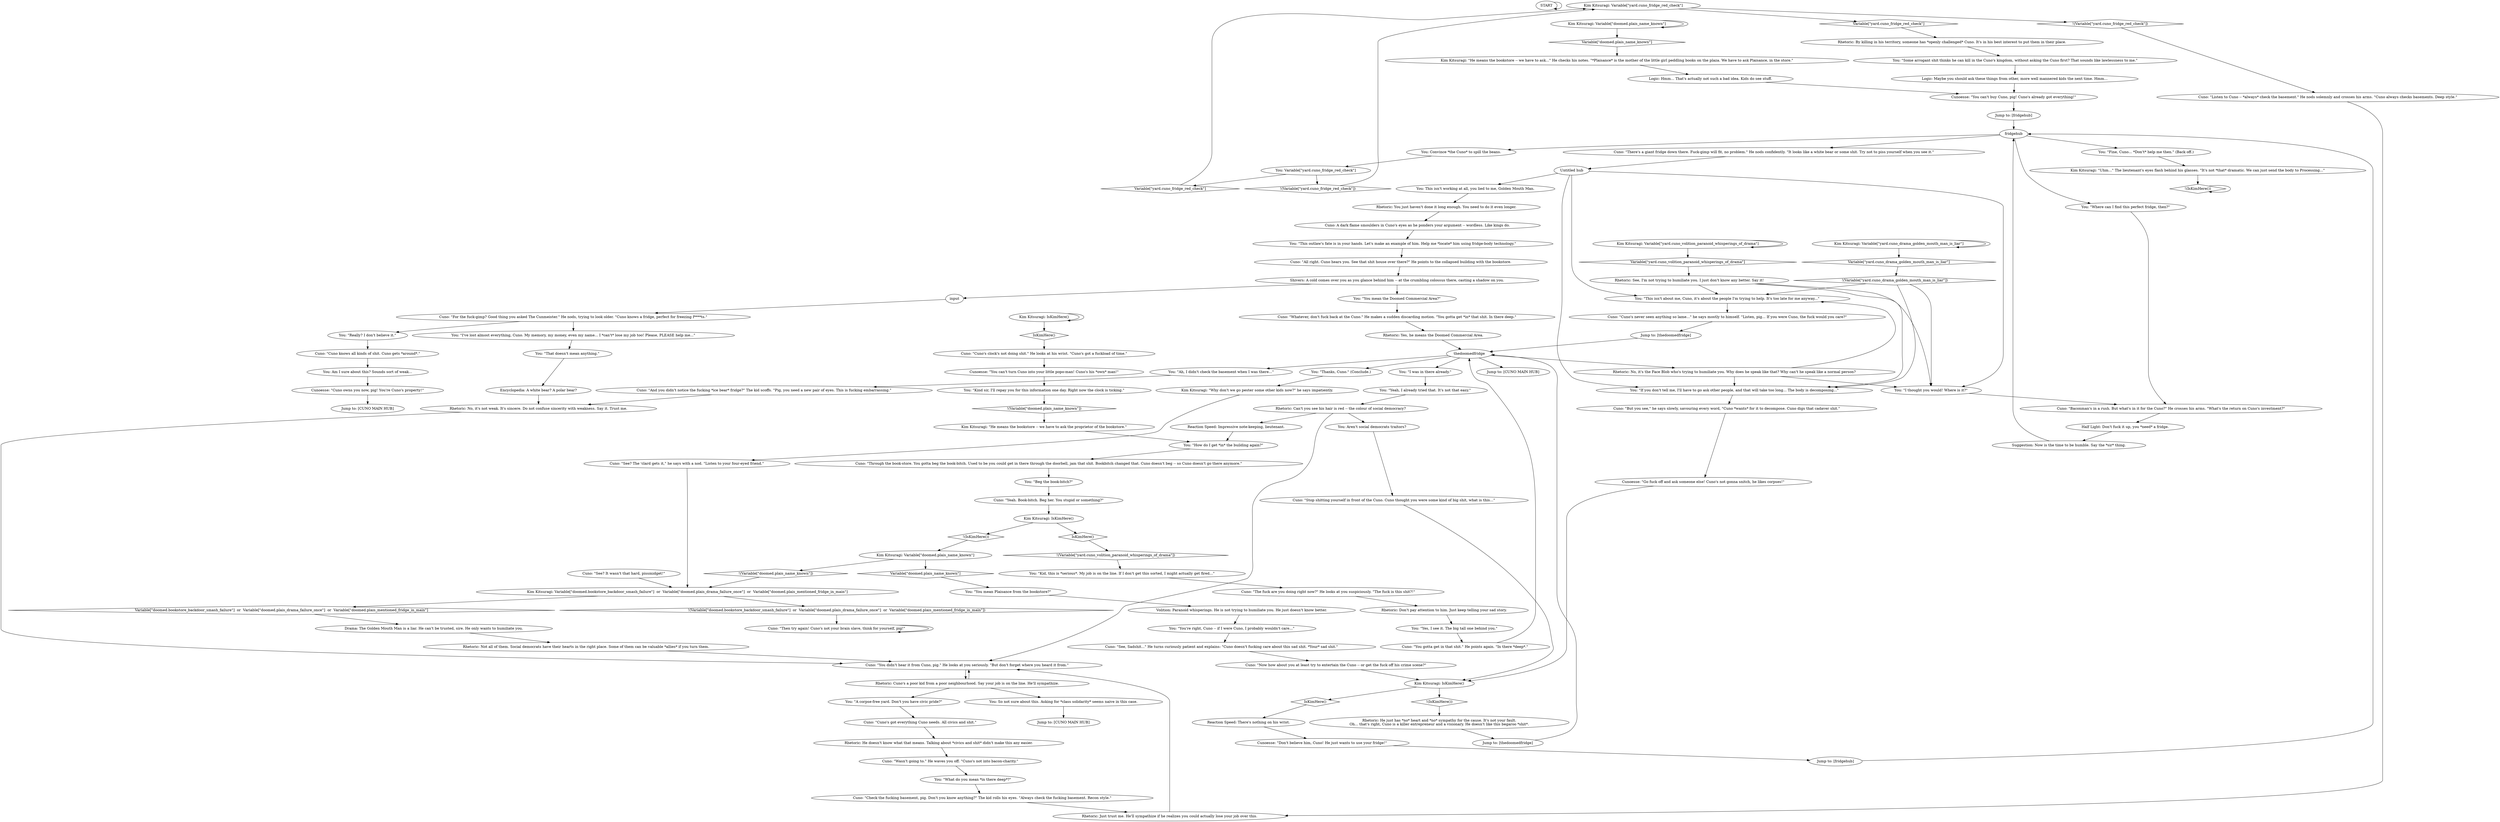 # YARD / CUNO FRIDGE
# Ask if Cuno knows a place you could stash the dead body.
# ==================================================
digraph G {
	  0 [label="START"];
	  1 [label="input"];
	  2 [label="You: \"Yes, I see it. The big tall one behind you.\""];
	  3 [label="You: \"I've lost almost everything, Cuno. My memory, my money, even my name... I *can't* lose my job too! Please, PLEASE help me...\""];
	  4 [label="You: \"I thought you would! Where is it?\""];
	  5 [label="You: \"You're right, Cuno -- if I were Cuno, I probably wouldn't care...\""];
	  6 [label="Kim Kitsuragi: Variable[\"yard.cuno_volition_paranoid_whisperings_of_drama\"]"];
	  7 [label="Variable[\"yard.cuno_volition_paranoid_whisperings_of_drama\"]", shape=diamond];
	  8 [label="!(Variable[\"yard.cuno_volition_paranoid_whisperings_of_drama\"])", shape=diamond];
	  9 [label="Kim Kitsuragi: Variable[\"doomed.plais_name_known\"]"];
	  10 [label="Variable[\"doomed.plais_name_known\"]", shape=diamond];
	  11 [label="!(Variable[\"doomed.plais_name_known\"])", shape=diamond];
	  12 [label="Cuno: \"Cuno's clock's not doing shit.\" He looks at his wrist. \"Cuno's got a fuckload of time.\""];
	  13 [label="Kim Kitsuragi: \"Uhm...\" The lieutenant's eyes flash behind his glasses. \"It's not *that* dramatic. We can just send the body to Processing...\""];
	  14 [label="Cuno: \"Wasn't going to.\" He waves you off. \"Cuno's not into bacon-charity.\""];
	  15 [label="Cunoesse: \"You can't buy Cuno, pig! Cuno's already got everything!\""];
	  16 [label="Jump to: [CUNO MAIN HUB]"];
	  17 [label="Rhetoric: Can't you see his hair is red -- the colour of social democracy?"];
	  18 [label="Cuno: \"Then try again! Cuno's not your brain slave, think for yourself, pig!\""];
	  19 [label="Jump to: [thedoomedfridge]"];
	  20 [label="Logic: Maybe you should ask these things from other, more well mannered kids the next time. Hmm..."];
	  21 [label="Cuno: A dark flame smoulders in Cuno's eyes as he ponders your argument -- wordless. Like kings do."];
	  22 [label="Drama: The Golden Mouth Man is a liar. He can't be trusted, sire. He only wants to humiliate you."];
	  23 [label="You: \"Yeah, I already tried that. It's not that easy.\""];
	  24 [label="Cuno: \"And you didn't notice the fucking *ice bear* fridge?\" The kid scoffs. \"Pig, you need a new pair of eyes. This is fucking embarrassing.\""];
	  25 [label="Cuno: \"Listen to Cuno -- *always* check the basement.\" He nods solemnly and crosses his arms. \"Cuno always checks basements. Deep style.\""];
	  26 [label="Rhetoric: Cuno's a poor kid from a poor neighbourhood. Say your job is on the line. He'll sympathize."];
	  27 [label="Cunoesse: \"Cuno owns you now, pig! You're Cuno's property!\""];
	  28 [label="Rhetoric: No, it's not weak. It's sincere. Do not confuse sincerity with weakness. Say it. Trust me."];
	  29 [label="Jump to: [thedoomedfridge]"];
	  30 [label="Untitled hub"];
	  31 [label="Encyclopedia: A white bear? A polar bear?"];
	  32 [label="Rhetoric: Just trust me. He'll sympathize if he realizes you could actually lose your job over this."];
	  33 [label="Cuno: \"There's a giant fridge down there. Fuck-gimp will fit, no problem.\" He nods confidently. \"It looks like a white bear or some shit. Try not to piss yourself when you see it.\""];
	  34 [label="You: \"A corpse-free yard. Don't you have civic pride?\""];
	  35 [label="You: Am I sure about this? Sounds sort of weak..."];
	  36 [label="You: \"Where can I find this perfect fridge, then?\""];
	  37 [label="You: \"Kind sir, I'll repay you for this information one day. Right now the clock is ticking.\""];
	  38 [label="Jump to: [CUNO MAIN HUB]"];
	  39 [label="You: \"What do you mean *in there deep*?\""];
	  40 [label="Cunoesse: \"You can't turn Cuno into your little popo-man! Cuno's his *own* man!\""];
	  41 [label="Reaction Speed: There's nothing on his wrist."];
	  42 [label="Kim Kitsuragi: \"Why don't we go pester some other kids now?\" he says impatiently."];
	  43 [label="Cuno: \"You didn't hear it from Cuno, pig.\" He looks at you seriously. \"But don't forget where you heard it from.\""];
	  44 [label="You: \"Kid, this is *serious*. My job is on the line. If I don't get this sorted, I might actually get fired...\""];
	  45 [label="Rhetoric: No, it's the Face Blob who's trying to humiliate you. Why does he speak like that? Why can't he speak like a normal person?"];
	  46 [label="You: \"How do I get *in* the building again?\""];
	  47 [label="Cuno: \"See? The 'clard gets it,\" he says with a nod. \"Listen to your four-eyed friend.\""];
	  48 [label="Logic: Hmm... That's actually not such a bad idea. Kids do see stuff."];
	  49 [label="Reaction Speed: Impressive note-keeping, lieutenant."];
	  50 [label="You: \"That doesn't mean anything.\""];
	  51 [label="Kim Kitsuragi: IsKimHere()"];
	  52 [label="IsKimHere()", shape=diamond];
	  53 [label="!(IsKimHere())", shape=diamond];
	  54 [label="Cuno: \"Cuno's never seen anything so lame...\" he says mostly to himself. \"Listen, pig... If you were Cuno, the fuck would you care?\""];
	  55 [label="Cuno: \"Stop shitting yourself in front of the Cuno. Cuno thought you were some kind of big shit, what is this...\""];
	  56 [label="Rhetoric: Not all of them. Social democrats have their hearts in the right place. Some of them can be valuable *allies* if you turn them."];
	  57 [label="Kim Kitsuragi: Variable[\"yard.cuno_drama_golden_mouth_man_is_liar\"]"];
	  58 [label="Variable[\"yard.cuno_drama_golden_mouth_man_is_liar\"]", shape=diamond];
	  59 [label="!(Variable[\"yard.cuno_drama_golden_mouth_man_is_liar\"])", shape=diamond];
	  60 [label="Volition: Paranoid whisperings. He is not trying to humiliate you. He just doesn't know better."];
	  61 [label="Cuno: \"See? It wasn't that hard, pissmidget!\""];
	  62 [label="Kim Kitsuragi: Variable[\"yard.cuno_fridge_red_check\"]"];
	  63 [label="Variable[\"yard.cuno_fridge_red_check\"]", shape=diamond];
	  64 [label="!(Variable[\"yard.cuno_fridge_red_check\"])", shape=diamond];
	  65 [label="Kim Kitsuragi: Variable[\"doomed.bookstore_backdoor_smash_failure\"]  or  Variable[\"doomed.plais_drama_failure_once\"]  or  Variable[\"doomed.plais_mentioned_fridge_in_main\"]"];
	  66 [label="Variable[\"doomed.bookstore_backdoor_smash_failure\"]  or  Variable[\"doomed.plais_drama_failure_once\"]  or  Variable[\"doomed.plais_mentioned_fridge_in_main\"]", shape=diamond];
	  67 [label="!(Variable[\"doomed.bookstore_backdoor_smash_failure\"]  or  Variable[\"doomed.plais_drama_failure_once\"]  or  Variable[\"doomed.plais_mentioned_fridge_in_main\"])", shape=diamond];
	  68 [label="Rhetoric: Yes, he means the Doomed Commercial Area."];
	  69 [label="Kim Kitsuragi: IsKimHere()"];
	  70 [label="IsKimHere()", shape=diamond];
	  71 [label="!(IsKimHere())", shape=diamond];
	  72 [label="Rhetoric: By killing in his territory, someone has *openly challenged* Cuno. It's in his best interest to put them in their place."];
	  73 [label="Cuno: \"You gotta get in that shit.\" He points again. \"In there *deep*.\""];
	  74 [label="Cuno: \"Baconman's in a rush. But what's in it for the Cuno?\" He crosses his arms. \"What's the return on Cuno's investment?\""];
	  75 [label="You: \"This isn't about me, Cuno, it's about the people I'm trying to help. It's too late for me anyway...\""];
	  76 [label="You: So not sure about this. Asking for *class solidarity* seems naive in this case."];
	  77 [label="Cuno: \"All right. Cuno hears you. See that shit house over there?\" He points to the collapsed building with the bookstore."];
	  78 [label="Cuno: \"But you see,\" he says slowly, savouring every word, \"Cuno *wants* for it to decompose. Cuno digs that cadaver shit.\""];
	  79 [label="You: \"Beg the book-bitch?\""];
	  80 [label="Shivers: A cold comes over you as you glance behind him -- at the crumbling colossus there, casting a shadow on you."];
	  81 [label="Cuno: \"Whatever, don't fuck back at the Cuno.\" He makes a sudden discarding motion. \"You gotta get *in* that shit. In there deep.\""];
	  82 [label="Cuno: \"Cuno knows all kinds of shit. Cuno gets *around*.\""];
	  83 [label="Cuno: \"Now how about you at least try to entertain the Cuno -- or get the fuck off his crime scene?\""];
	  84 [label="Suggestion: Now is the time to be humble. Say the *sir* thing."];
	  85 [label="You: \"If you don't tell me, I'll have to go ask other people, and that will take too long... The body is decomposing...\""];
	  86 [label="Rhetoric: You just haven't done it long enough. You need to do it even longer."];
	  87 [label="Half Light: Don't fuck it up, you *need* a fridge."];
	  88 [label="You: \"Ah, I didn't check the basement when I was there...\""];
	  89 [label="Cuno: \"For the fuck-gimp? Good thing you asked The Cunmeister.\" He nods, trying to look older. \"Cuno knows a fridge, perfect for freezing f****ts.\""];
	  90 [label="Cuno: \"Check the fucking basement, pig. Don't you know anything?\" The kid rolls his eyes. \"Always check the fucking basement. Recon style.\""];
	  91 [label="You: \"This outlaw's fate is in your hands. Let's make an example of him. Help me *locate* him using fridge-body technology.\""];
	  92 [label="Kim Kitsuragi: Variable[\"doomed.plais_name_known\"]"];
	  93 [label="Variable[\"doomed.plais_name_known\"]", shape=diamond];
	  94 [label="!(Variable[\"doomed.plais_name_known\"])", shape=diamond];
	  95 [label="You: \"You mean Plaisance from the bookstore?\""];
	  96 [label="Cuno: \"Yeah. Book-bitch. Beg her. You stupid or something?\""];
	  97 [label="fridgehub"];
	  98 [label="Jump to: [fridgehub]"];
	  99 [label="Rhetoric: See, I'm not trying to humiliate you. I just don't know any better. Say it!"];
	  100 [label="Cuno: \"Through the book-store. You gotta beg the book-bitch. Used to be you could get in there through the doorbell, jam that shit. Bookbitch changed that. Cuno doesn't beg -- so Cuno doesn't go there anymore.\""];
	  101 [label="Rhetoric: Don't pay attention to him. Just keep telling your sad story."];
	  102 [label="Cuno: \"The fuck are you doing right now?\" He looks at you suspiciously. \"The fuck is this shit?!\""];
	  103 [label="You: \"Really? I don't believe it.\""];
	  104 [label="You: \"Some arrogant shit thinks he can kill in the Cuno's kingdom, without asking the Cuno first? That sounds like lawlessness to me.\""];
	  105 [label="Cuno: \"Cuno's got everything Cuno needs. All civics and shit.\""];
	  106 [label="You: \"You mean the Doomed Commercial Area?\""];
	  107 [label="Jump to: [CUNO MAIN HUB]"];
	  108 [label="Jump to: [fridgehub]"];
	  109 [label="Kim Kitsuragi: \"He means the bookstore -- we have to ask the proprietor of the bookstore.\""];
	  110 [label="thedoomedfridge"];
	  111 [label="You: \"Thanks, Cuno.\" (Conclude.)"];
	  112 [label="You: Convince *the Cuno* to spill the beans."];
	  113 [label="You: Variable[\"yard.cuno_fridge_red_check\"]"];
	  114 [label="Variable[\"yard.cuno_fridge_red_check\"]", shape=diamond];
	  115 [label="!(Variable[\"yard.cuno_fridge_red_check\"])", shape=diamond];
	  116 [label="Rhetoric: He doesn't know what that means. Talking about *civics and shit* didn't make this any easier."];
	  117 [label="You: Aren't social democrats traitors?"];
	  118 [label="Kim Kitsuragi: \"He means the bookstore -- we have to ask...\" He checks his notes. \"*Plaisance* is the mother of the little girl peddling books on the plaza. We have to ask Plaisance, in the store.\""];
	  119 [label="Kim Kitsuragi: IsKimHere()"];
	  120 [label="IsKimHere()", shape=diamond];
	  121 [label="!(IsKimHere())", shape=diamond];
	  122 [label="You: \"Fine, Cuno... *Don't* help me then.\" (Back off.)"];
	  123 [label="You: \"I was in there already.\""];
	  124 [label="Cunoesse: \"Don't believe him, Cuno! He just wants to use your fridge!\""];
	  125 [label="Cuno: \"See, Sadshit...\" He turns curiously patient and explains: \"Cuno doesn't fucking care about this sad shit. *Your* sad shit.\""];
	  126 [label="Cunoesse: \"Go fuck off and ask someone else! Cuno's not gonna snitch, he likes corpses!\""];
	  127 [label="You: This isn't working at all, you lied to me, Golden Mouth Man."];
	  128 [label="Rhetoric: He just has *no* heart and *no* sympathy for the cause. It's not your fault.\nOh... that's right, Cuno is a killer entrepreneur and a visionary. He doesn't like this begaroo *shit*."];
	  0 -> 0
	  1 -> 89
	  2 -> 73
	  3 -> 50
	  4 -> 74
	  5 -> 125
	  6 -> 6
	  6 -> 7
	  7 -> 99
	  8 -> 44
	  9 -> 9
	  9 -> 10
	  10 -> 118
	  11 -> 109
	  12 -> 40
	  13 -> 53
	  14 -> 39
	  15 -> 108
	  17 -> 49
	  17 -> 43
	  17 -> 117
	  18 -> 18
	  19 -> 110
	  20 -> 15
	  21 -> 91
	  22 -> 56
	  23 -> 17
	  24 -> 28
	  25 -> 32
	  26 -> 34
	  26 -> 43
	  26 -> 76
	  27 -> 107
	  28 -> 43
	  29 -> 110
	  30 -> 75
	  30 -> 4
	  30 -> 85
	  30 -> 127
	  31 -> 28
	  32 -> 43
	  33 -> 30
	  34 -> 105
	  35 -> 27
	  36 -> 74
	  37 -> 11
	  39 -> 90
	  40 -> 37
	  41 -> 124
	  42 -> 47
	  43 -> 26
	  44 -> 102
	  45 -> 75
	  45 -> 4
	  45 -> 85
	  46 -> 100
	  47 -> 65
	  48 -> 15
	  49 -> 46
	  50 -> 31
	  51 -> 51
	  51 -> 52
	  52 -> 12
	  53 -> 53
	  54 -> 29
	  55 -> 119
	  56 -> 43
	  57 -> 57
	  57 -> 58
	  58 -> 59
	  59 -> 75
	  59 -> 4
	  59 -> 85
	  60 -> 5
	  61 -> 65
	  62 -> 64
	  62 -> 63
	  63 -> 72
	  64 -> 25
	  65 -> 66
	  65 -> 67
	  66 -> 22
	  67 -> 18
	  68 -> 110
	  69 -> 70
	  69 -> 71
	  70 -> 8
	  71 -> 92
	  72 -> 104
	  73 -> 110
	  74 -> 87
	  75 -> 54
	  76 -> 16
	  77 -> 80
	  78 -> 126
	  79 -> 96
	  80 -> 1
	  80 -> 106
	  81 -> 68
	  82 -> 35
	  83 -> 119
	  84 -> 97
	  85 -> 78
	  86 -> 21
	  87 -> 84
	  88 -> 24
	  89 -> 3
	  89 -> 103
	  90 -> 32
	  91 -> 77
	  92 -> 93
	  92 -> 94
	  93 -> 95
	  94 -> 65
	  95 -> 60
	  96 -> 69
	  97 -> 112
	  97 -> 33
	  97 -> 122
	  97 -> 36
	  98 -> 97
	  99 -> 75
	  99 -> 4
	  99 -> 85
	  100 -> 79
	  101 -> 2
	  102 -> 101
	  103 -> 82
	  104 -> 20
	  105 -> 116
	  106 -> 81
	  108 -> 97
	  109 -> 46
	  110 -> 38
	  110 -> 45
	  110 -> 111
	  110 -> 88
	  110 -> 123
	  111 -> 42
	  112 -> 113
	  113 -> 114
	  113 -> 115
	  114 -> 62
	  115 -> 62
	  116 -> 14
	  117 -> 55
	  118 -> 48
	  119 -> 120
	  119 -> 121
	  120 -> 41
	  121 -> 128
	  122 -> 13
	  123 -> 23
	  124 -> 98
	  125 -> 83
	  126 -> 119
	  127 -> 86
	  128 -> 19
}

